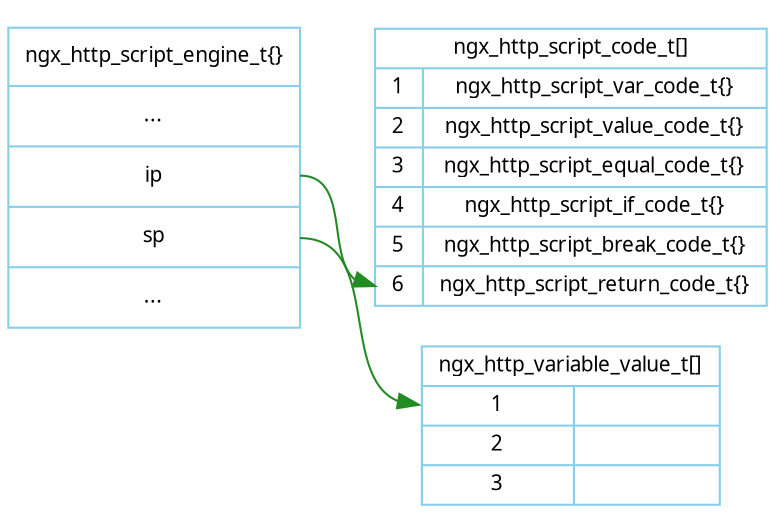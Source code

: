 digraph ngx_http_engine_evaluate4 {

   rankdir=LR;
   node [shape=record, color=skyblue, fontname="Verdana", fontsize=10];
   edge [color=forestgreen, fontname="Verdana", fontsize=10];
   
    

   
   ngx_http_script_engine_t [label="<head>ngx_http_script_engine_t\{\}|...|<ip>ip|<sp>sp|...", height=2]; 
   ngx_http_script_code_t [label="<head>ngx_http_script_code_t\[\]|{{<n1>1|<n2>2|<n3>3|<n4>4|<n5>5|<n6>6}|{ngx_http_script_var_code_t\{\}|ngx_http_script_value_code_t\{\}|ngx_http_script_equal_code_t\{\}|ngx_http_script_if_code_t\{\}|ngx_http_script_break_code_t\{\}|ngx_http_script_return_code_t\{\}}}"];

   ngx_http_script_engine_t:head:ne -> ngx_http_script_code_t:head:nw [weight=9, color=none];


   ngx_http_script_engine_t:ip -> ngx_http_script_code_t:n6;

   ngx_http_variable_value_t [label="<head>ngx_http_variable_value_t\[\]|{{<n1>1|<n2>2|<n3>3}|{||}}"];

   ngx_http_script_engine_t:sp -> ngx_http_variable_value_t:n1;

}